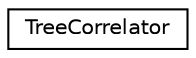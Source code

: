 digraph "Graphical Class Hierarchy"
{
  edge [fontname="Helvetica",fontsize="10",labelfontname="Helvetica",labelfontsize="10"];
  node [fontname="Helvetica",fontsize="10",shape=record];
  rankdir="LR";
  Node1 [label="TreeCorrelator",height=0.2,width=0.4,color="black", fillcolor="white", style="filled",URL="$d3/d2c/class_tree_correlator.html",tooltip="Singleton class holding map of all places. "];
}
